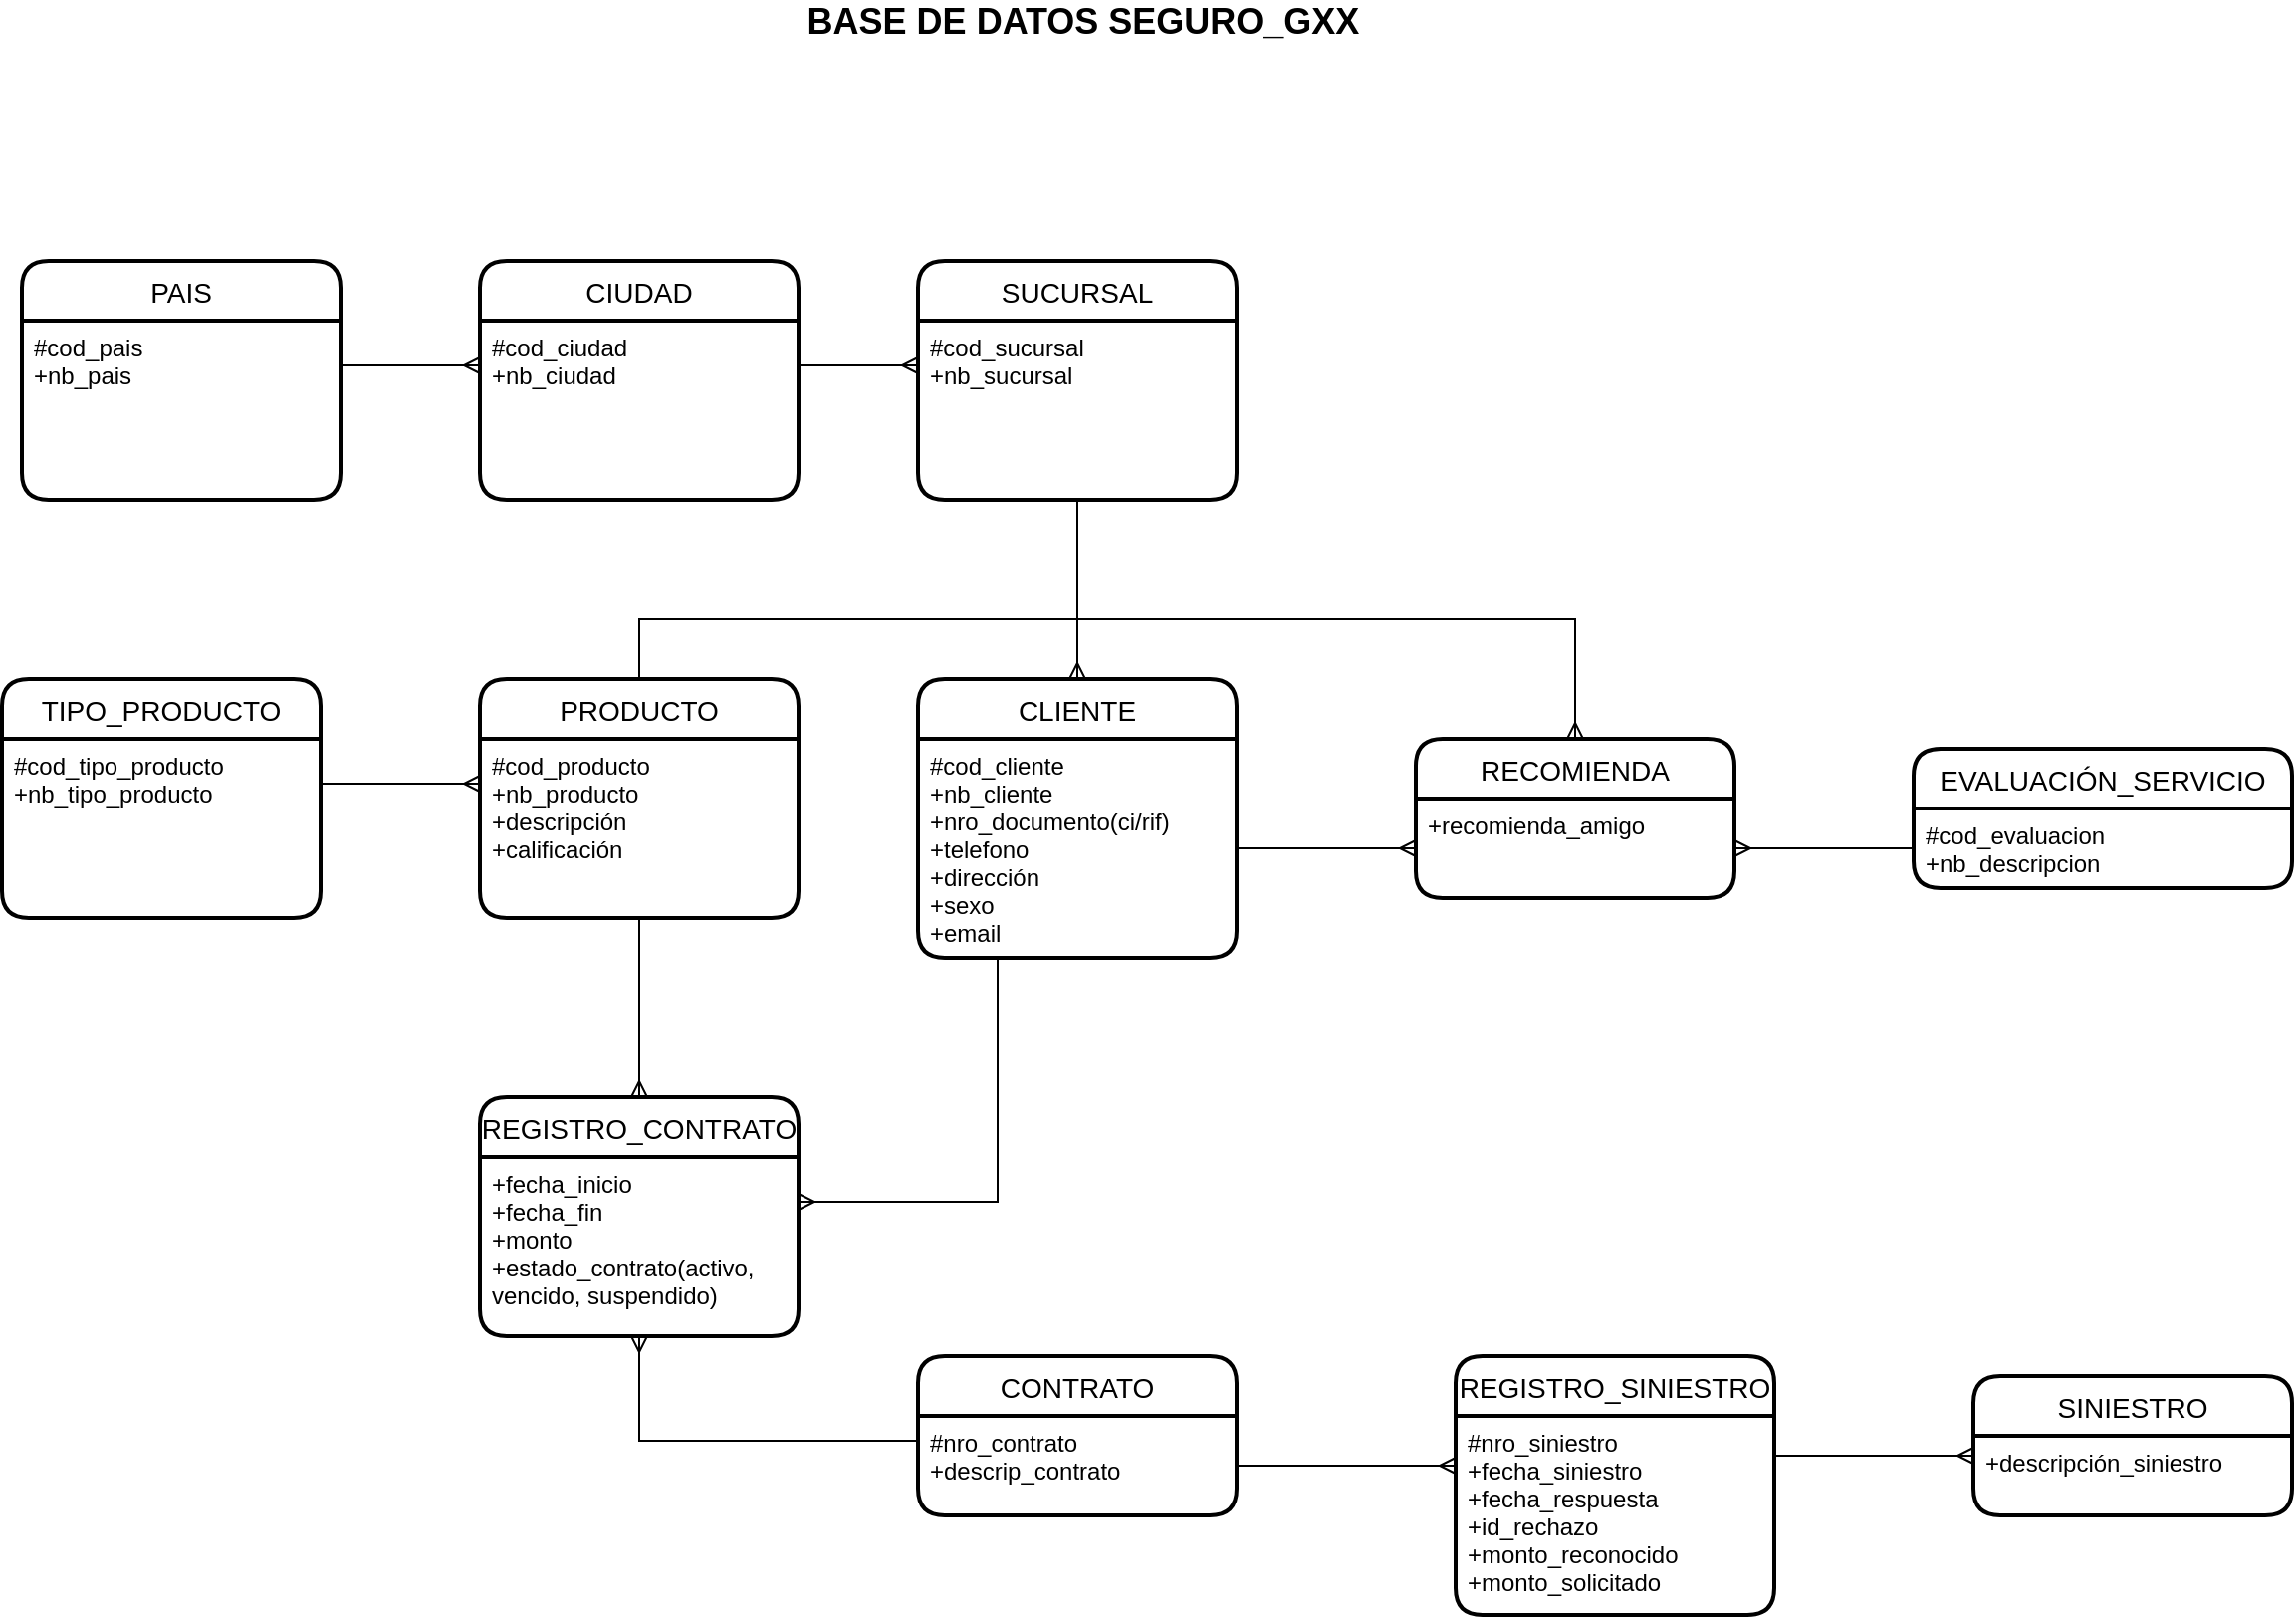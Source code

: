 <mxfile version="16.2.6" type="device"><diagram id="n_6RYn5TsPAc7e3jZT4K" name="Page-1"><mxGraphModel dx="755" dy="787" grid="1" gridSize="10" guides="1" tooltips="1" connect="1" arrows="1" fold="1" page="1" pageScale="1" pageWidth="850" pageHeight="1100" background="none" math="0" shadow="0"><root><mxCell id="0"/><mxCell id="1" parent="0"/><mxCell id="PYokBnlcfm0bGW3TvmQG-14" value="PAIS" style="swimlane;childLayout=stackLayout;horizontal=1;startSize=30;horizontalStack=0;rounded=1;fontSize=14;fontStyle=0;strokeWidth=2;resizeParent=0;resizeLast=1;shadow=0;dashed=0;align=center;" parent="1" vertex="1"><mxGeometry x="320" y="190" width="160" height="120" as="geometry"/></mxCell><mxCell id="PYokBnlcfm0bGW3TvmQG-15" value="#cod_pais&#10;+nb_pais&#10;" style="align=left;strokeColor=none;fillColor=none;spacingLeft=4;fontSize=12;verticalAlign=top;resizable=0;rotatable=0;part=1;" parent="PYokBnlcfm0bGW3TvmQG-14" vertex="1"><mxGeometry y="30" width="160" height="90" as="geometry"/></mxCell><mxCell id="PYokBnlcfm0bGW3TvmQG-16" value="CIUDAD" style="swimlane;childLayout=stackLayout;horizontal=1;startSize=30;horizontalStack=0;rounded=1;fontSize=14;fontStyle=0;strokeWidth=2;resizeParent=0;resizeLast=1;shadow=0;dashed=0;align=center;" parent="1" vertex="1"><mxGeometry x="550" y="190" width="160" height="120" as="geometry"/></mxCell><mxCell id="PYokBnlcfm0bGW3TvmQG-17" value="#cod_ciudad&#10;+nb_ciudad" style="align=left;strokeColor=none;fillColor=none;spacingLeft=4;fontSize=12;verticalAlign=top;resizable=0;rotatable=0;part=1;" parent="PYokBnlcfm0bGW3TvmQG-16" vertex="1"><mxGeometry y="30" width="160" height="90" as="geometry"/></mxCell><mxCell id="PYokBnlcfm0bGW3TvmQG-18" style="edgeStyle=orthogonalEdgeStyle;rounded=0;orthogonalLoop=1;jettySize=auto;html=1;exitX=1;exitY=0.25;exitDx=0;exitDy=0;entryX=0;entryY=0.25;entryDx=0;entryDy=0;endArrow=ERmany;endFill=0;" parent="1" source="PYokBnlcfm0bGW3TvmQG-15" target="PYokBnlcfm0bGW3TvmQG-17" edge="1"><mxGeometry relative="1" as="geometry"/></mxCell><mxCell id="PYokBnlcfm0bGW3TvmQG-19" value="SUCURSAL" style="swimlane;childLayout=stackLayout;horizontal=1;startSize=30;horizontalStack=0;rounded=1;fontSize=14;fontStyle=0;strokeWidth=2;resizeParent=0;resizeLast=1;shadow=0;dashed=0;align=center;" parent="1" vertex="1"><mxGeometry x="770" y="190" width="160" height="120" as="geometry"/></mxCell><mxCell id="PYokBnlcfm0bGW3TvmQG-20" value="#cod_sucursal&#10;+nb_sucursal" style="align=left;strokeColor=none;fillColor=none;spacingLeft=4;fontSize=12;verticalAlign=top;resizable=0;rotatable=0;part=1;" parent="PYokBnlcfm0bGW3TvmQG-19" vertex="1"><mxGeometry y="30" width="160" height="90" as="geometry"/></mxCell><mxCell id="PYokBnlcfm0bGW3TvmQG-21" style="edgeStyle=orthogonalEdgeStyle;rounded=0;orthogonalLoop=1;jettySize=auto;html=1;exitX=1;exitY=0.25;exitDx=0;exitDy=0;entryX=0;entryY=0.25;entryDx=0;entryDy=0;endArrow=ERmany;endFill=0;" parent="1" source="PYokBnlcfm0bGW3TvmQG-17" target="PYokBnlcfm0bGW3TvmQG-20" edge="1"><mxGeometry relative="1" as="geometry"/></mxCell><mxCell id="PYokBnlcfm0bGW3TvmQG-22" value="TIPO_PRODUCTO" style="swimlane;childLayout=stackLayout;horizontal=1;startSize=30;horizontalStack=0;rounded=1;fontSize=14;fontStyle=0;strokeWidth=2;resizeParent=0;resizeLast=1;shadow=0;dashed=0;align=center;" parent="1" vertex="1"><mxGeometry x="310" y="400" width="160" height="120" as="geometry"/></mxCell><mxCell id="PYokBnlcfm0bGW3TvmQG-23" value="#cod_tipo_producto&#10;+nb_tipo_producto" style="align=left;strokeColor=none;fillColor=none;spacingLeft=4;fontSize=12;verticalAlign=top;resizable=0;rotatable=0;part=1;" parent="PYokBnlcfm0bGW3TvmQG-22" vertex="1"><mxGeometry y="30" width="160" height="90" as="geometry"/></mxCell><mxCell id="UCkolkCa1n1rYU3f7XYU-1" style="edgeStyle=orthogonalEdgeStyle;rounded=0;orthogonalLoop=1;jettySize=auto;html=1;exitX=0.5;exitY=0;exitDx=0;exitDy=0;entryX=0.5;entryY=0;entryDx=0;entryDy=0;endArrow=ERmany;endFill=0;" parent="1" source="PYokBnlcfm0bGW3TvmQG-25" target="PYokBnlcfm0bGW3TvmQG-33" edge="1"><mxGeometry relative="1" as="geometry"><Array as="points"><mxPoint x="630" y="370"/><mxPoint x="1100" y="370"/></Array></mxGeometry></mxCell><mxCell id="PYokBnlcfm0bGW3TvmQG-25" value="PRODUCTO" style="swimlane;childLayout=stackLayout;horizontal=1;startSize=30;horizontalStack=0;rounded=1;fontSize=14;fontStyle=0;strokeWidth=2;resizeParent=0;resizeLast=1;shadow=0;dashed=0;align=center;" parent="1" vertex="1"><mxGeometry x="550" y="400" width="160" height="120" as="geometry"/></mxCell><mxCell id="PYokBnlcfm0bGW3TvmQG-26" value="#cod_producto&#10;+nb_producto&#10;+descripción&#10;+calificación&#10;" style="align=left;strokeColor=none;fillColor=none;spacingLeft=4;fontSize=12;verticalAlign=top;resizable=0;rotatable=0;part=1;" parent="PYokBnlcfm0bGW3TvmQG-25" vertex="1"><mxGeometry y="30" width="160" height="90" as="geometry"/></mxCell><mxCell id="PYokBnlcfm0bGW3TvmQG-27" style="edgeStyle=orthogonalEdgeStyle;rounded=0;orthogonalLoop=1;jettySize=auto;html=1;exitX=1;exitY=0.25;exitDx=0;exitDy=0;entryX=0;entryY=0.25;entryDx=0;entryDy=0;endArrow=ERmany;endFill=0;" parent="1" source="PYokBnlcfm0bGW3TvmQG-23" target="PYokBnlcfm0bGW3TvmQG-26" edge="1"><mxGeometry relative="1" as="geometry"/></mxCell><mxCell id="PYokBnlcfm0bGW3TvmQG-28" value="CLIENTE" style="swimlane;childLayout=stackLayout;horizontal=1;startSize=30;horizontalStack=0;rounded=1;fontSize=14;fontStyle=0;strokeWidth=2;resizeParent=0;resizeLast=1;shadow=0;dashed=0;align=center;" parent="1" vertex="1"><mxGeometry x="770" y="400" width="160" height="140" as="geometry"/></mxCell><mxCell id="PYokBnlcfm0bGW3TvmQG-29" value="#cod_cliente&#10;+nb_cliente&#10;+nro_documento(ci/rif)&#10;+telefono&#10;+dirección&#10;+sexo&#10;+email&#10;" style="align=left;strokeColor=none;fillColor=none;spacingLeft=4;fontSize=12;verticalAlign=top;resizable=0;rotatable=0;part=1;" parent="PYokBnlcfm0bGW3TvmQG-28" vertex="1"><mxGeometry y="30" width="160" height="110" as="geometry"/></mxCell><mxCell id="PYokBnlcfm0bGW3TvmQG-30" style="edgeStyle=orthogonalEdgeStyle;rounded=0;orthogonalLoop=1;jettySize=auto;html=1;exitX=0.5;exitY=1;exitDx=0;exitDy=0;entryX=0.5;entryY=0;entryDx=0;entryDy=0;endArrow=ERmany;endFill=0;" parent="1" source="PYokBnlcfm0bGW3TvmQG-20" target="PYokBnlcfm0bGW3TvmQG-28" edge="1"><mxGeometry relative="1" as="geometry"/></mxCell><mxCell id="PYokBnlcfm0bGW3TvmQG-31" value="EVALUACIÓN_SERVICIO" style="swimlane;childLayout=stackLayout;horizontal=1;startSize=30;horizontalStack=0;rounded=1;fontSize=14;fontStyle=0;strokeWidth=2;resizeParent=0;resizeLast=1;shadow=0;dashed=0;align=center;" parent="1" vertex="1"><mxGeometry x="1270" y="435" width="190" height="70" as="geometry"/></mxCell><mxCell id="PYokBnlcfm0bGW3TvmQG-32" value="#cod_evaluacion&#10;+nb_descripcion" style="align=left;strokeColor=none;fillColor=none;spacingLeft=4;fontSize=12;verticalAlign=top;resizable=0;rotatable=0;part=1;" parent="PYokBnlcfm0bGW3TvmQG-31" vertex="1"><mxGeometry y="30" width="190" height="40" as="geometry"/></mxCell><mxCell id="PYokBnlcfm0bGW3TvmQG-33" value="RECOMIENDA" style="swimlane;childLayout=stackLayout;horizontal=1;startSize=30;horizontalStack=0;rounded=1;fontSize=14;fontStyle=0;strokeWidth=2;resizeParent=0;resizeLast=1;shadow=0;dashed=0;align=center;" parent="1" vertex="1"><mxGeometry x="1020" y="430" width="160" height="80" as="geometry"/></mxCell><mxCell id="PYokBnlcfm0bGW3TvmQG-34" value="+recomienda_amigo" style="align=left;strokeColor=none;fillColor=none;spacingLeft=4;fontSize=12;verticalAlign=top;resizable=0;rotatable=0;part=1;" parent="PYokBnlcfm0bGW3TvmQG-33" vertex="1"><mxGeometry y="30" width="160" height="50" as="geometry"/></mxCell><mxCell id="PYokBnlcfm0bGW3TvmQG-39" value="CONTRATO" style="swimlane;childLayout=stackLayout;horizontal=1;startSize=30;horizontalStack=0;rounded=1;fontSize=14;fontStyle=0;strokeWidth=2;resizeParent=0;resizeLast=1;shadow=0;dashed=0;align=center;" parent="1" vertex="1"><mxGeometry x="770" y="740" width="160" height="80" as="geometry"/></mxCell><mxCell id="PYokBnlcfm0bGW3TvmQG-40" value="#nro_contrato&#10;+descrip_contrato" style="align=left;strokeColor=none;fillColor=none;spacingLeft=4;fontSize=12;verticalAlign=top;resizable=0;rotatable=0;part=1;" parent="PYokBnlcfm0bGW3TvmQG-39" vertex="1"><mxGeometry y="30" width="160" height="50" as="geometry"/></mxCell><mxCell id="PYokBnlcfm0bGW3TvmQG-42" value="REGISTRO_CONTRATO" style="swimlane;childLayout=stackLayout;horizontal=1;startSize=30;horizontalStack=0;rounded=1;fontSize=14;fontStyle=0;strokeWidth=2;resizeParent=0;resizeLast=1;shadow=0;dashed=0;align=center;" parent="1" vertex="1"><mxGeometry x="550" y="610" width="160" height="120" as="geometry"/></mxCell><mxCell id="PYokBnlcfm0bGW3TvmQG-43" value="+fecha_inicio&#10;+fecha_fin&#10;+monto&#10;+estado_contrato(activo, &#10;vencido, suspendido)" style="align=left;strokeColor=none;fillColor=none;spacingLeft=4;fontSize=12;verticalAlign=top;resizable=0;rotatable=0;part=1;" parent="PYokBnlcfm0bGW3TvmQG-42" vertex="1"><mxGeometry y="30" width="160" height="90" as="geometry"/></mxCell><mxCell id="PYokBnlcfm0bGW3TvmQG-47" style="edgeStyle=orthogonalEdgeStyle;rounded=0;orthogonalLoop=1;jettySize=auto;html=1;exitX=0.5;exitY=1;exitDx=0;exitDy=0;entryX=0.5;entryY=0;entryDx=0;entryDy=0;endArrow=ERmany;endFill=0;" parent="1" source="PYokBnlcfm0bGW3TvmQG-26" target="PYokBnlcfm0bGW3TvmQG-42" edge="1"><mxGeometry relative="1" as="geometry"/></mxCell><mxCell id="PYokBnlcfm0bGW3TvmQG-48" style="edgeStyle=orthogonalEdgeStyle;rounded=0;orthogonalLoop=1;jettySize=auto;html=1;exitX=0;exitY=0.25;exitDx=0;exitDy=0;endArrow=ERmany;endFill=0;" parent="1" source="PYokBnlcfm0bGW3TvmQG-40" target="PYokBnlcfm0bGW3TvmQG-43" edge="1"><mxGeometry relative="1" as="geometry"/></mxCell><mxCell id="PYokBnlcfm0bGW3TvmQG-49" style="edgeStyle=orthogonalEdgeStyle;rounded=0;orthogonalLoop=1;jettySize=auto;html=1;exitX=0.25;exitY=1;exitDx=0;exitDy=0;entryX=1;entryY=0.25;entryDx=0;entryDy=0;endArrow=ERmany;endFill=0;" parent="1" source="PYokBnlcfm0bGW3TvmQG-29" target="PYokBnlcfm0bGW3TvmQG-43" edge="1"><mxGeometry relative="1" as="geometry"/></mxCell><mxCell id="PYokBnlcfm0bGW3TvmQG-50" value="REGISTRO_SINIESTRO" style="swimlane;childLayout=stackLayout;horizontal=1;startSize=30;horizontalStack=0;rounded=1;fontSize=14;fontStyle=0;strokeWidth=2;resizeParent=0;resizeLast=1;shadow=0;dashed=0;align=center;" parent="1" vertex="1"><mxGeometry x="1040" y="740" width="160" height="130" as="geometry"/></mxCell><mxCell id="PYokBnlcfm0bGW3TvmQG-51" value="#nro_siniestro&#10;+fecha_siniestro&#10;+fecha_respuesta&#10;+id_rechazo&#10;+monto_reconocido&#10;+monto_solicitado" style="align=left;strokeColor=none;fillColor=none;spacingLeft=4;fontSize=12;verticalAlign=top;resizable=0;rotatable=0;part=1;" parent="PYokBnlcfm0bGW3TvmQG-50" vertex="1"><mxGeometry y="30" width="160" height="100" as="geometry"/></mxCell><mxCell id="PYokBnlcfm0bGW3TvmQG-52" style="edgeStyle=orthogonalEdgeStyle;rounded=0;orthogonalLoop=1;jettySize=auto;html=1;exitX=1;exitY=0.25;exitDx=0;exitDy=0;endArrow=ERmany;endFill=0;entryX=0;entryY=0.25;entryDx=0;entryDy=0;" parent="1" source="PYokBnlcfm0bGW3TvmQG-40" target="PYokBnlcfm0bGW3TvmQG-51" edge="1"><mxGeometry relative="1" as="geometry"><Array as="points"><mxPoint x="930" y="795"/></Array></mxGeometry></mxCell><mxCell id="PYokBnlcfm0bGW3TvmQG-53" value="SINIESTRO" style="swimlane;childLayout=stackLayout;horizontal=1;startSize=30;horizontalStack=0;rounded=1;fontSize=14;fontStyle=0;strokeWidth=2;resizeParent=0;resizeLast=1;shadow=0;dashed=0;align=center;" parent="1" vertex="1"><mxGeometry x="1300" y="750" width="160" height="70" as="geometry"/></mxCell><mxCell id="PYokBnlcfm0bGW3TvmQG-54" value="+descripción_siniestro" style="align=left;strokeColor=none;fillColor=none;spacingLeft=4;fontSize=12;verticalAlign=top;resizable=0;rotatable=0;part=1;" parent="PYokBnlcfm0bGW3TvmQG-53" vertex="1"><mxGeometry y="30" width="160" height="40" as="geometry"/></mxCell><mxCell id="PYokBnlcfm0bGW3TvmQG-55" style="edgeStyle=orthogonalEdgeStyle;rounded=0;orthogonalLoop=1;jettySize=auto;html=1;exitX=1;exitY=0.25;exitDx=0;exitDy=0;entryX=0;entryY=0.25;entryDx=0;entryDy=0;endArrow=ERmany;endFill=0;" parent="1" source="PYokBnlcfm0bGW3TvmQG-51" target="PYokBnlcfm0bGW3TvmQG-54" edge="1"><mxGeometry relative="1" as="geometry"><Array as="points"><mxPoint x="1200" y="790"/></Array></mxGeometry></mxCell><mxCell id="PYokBnlcfm0bGW3TvmQG-57" style="edgeStyle=orthogonalEdgeStyle;rounded=0;orthogonalLoop=1;jettySize=auto;html=1;exitX=1;exitY=0.5;exitDx=0;exitDy=0;entryX=0;entryY=0.5;entryDx=0;entryDy=0;endArrow=ERmany;endFill=0;" parent="1" source="PYokBnlcfm0bGW3TvmQG-29" target="PYokBnlcfm0bGW3TvmQG-34" edge="1"><mxGeometry relative="1" as="geometry"/></mxCell><mxCell id="PYokBnlcfm0bGW3TvmQG-58" value="&lt;b&gt;&lt;font style=&quot;font-size: 18px&quot;&gt;&amp;nbsp;BASE DE DATOS SEGURO_GXX&lt;/font&gt;&lt;/b&gt;" style="text;html=1;align=center;verticalAlign=middle;resizable=0;points=[];autosize=1;strokeColor=none;fillColor=none;" parent="1" vertex="1"><mxGeometry x="700" y="60" width="300" height="20" as="geometry"/></mxCell><mxCell id="PYokBnlcfm0bGW3TvmQG-59" value="" style="edgeStyle=orthogonalEdgeStyle;rounded=0;orthogonalLoop=1;jettySize=auto;html=1;fontSize=18;endArrow=ERmany;endFill=0;" parent="1" source="PYokBnlcfm0bGW3TvmQG-32" target="PYokBnlcfm0bGW3TvmQG-34" edge="1"><mxGeometry relative="1" as="geometry"/></mxCell></root></mxGraphModel></diagram></mxfile>